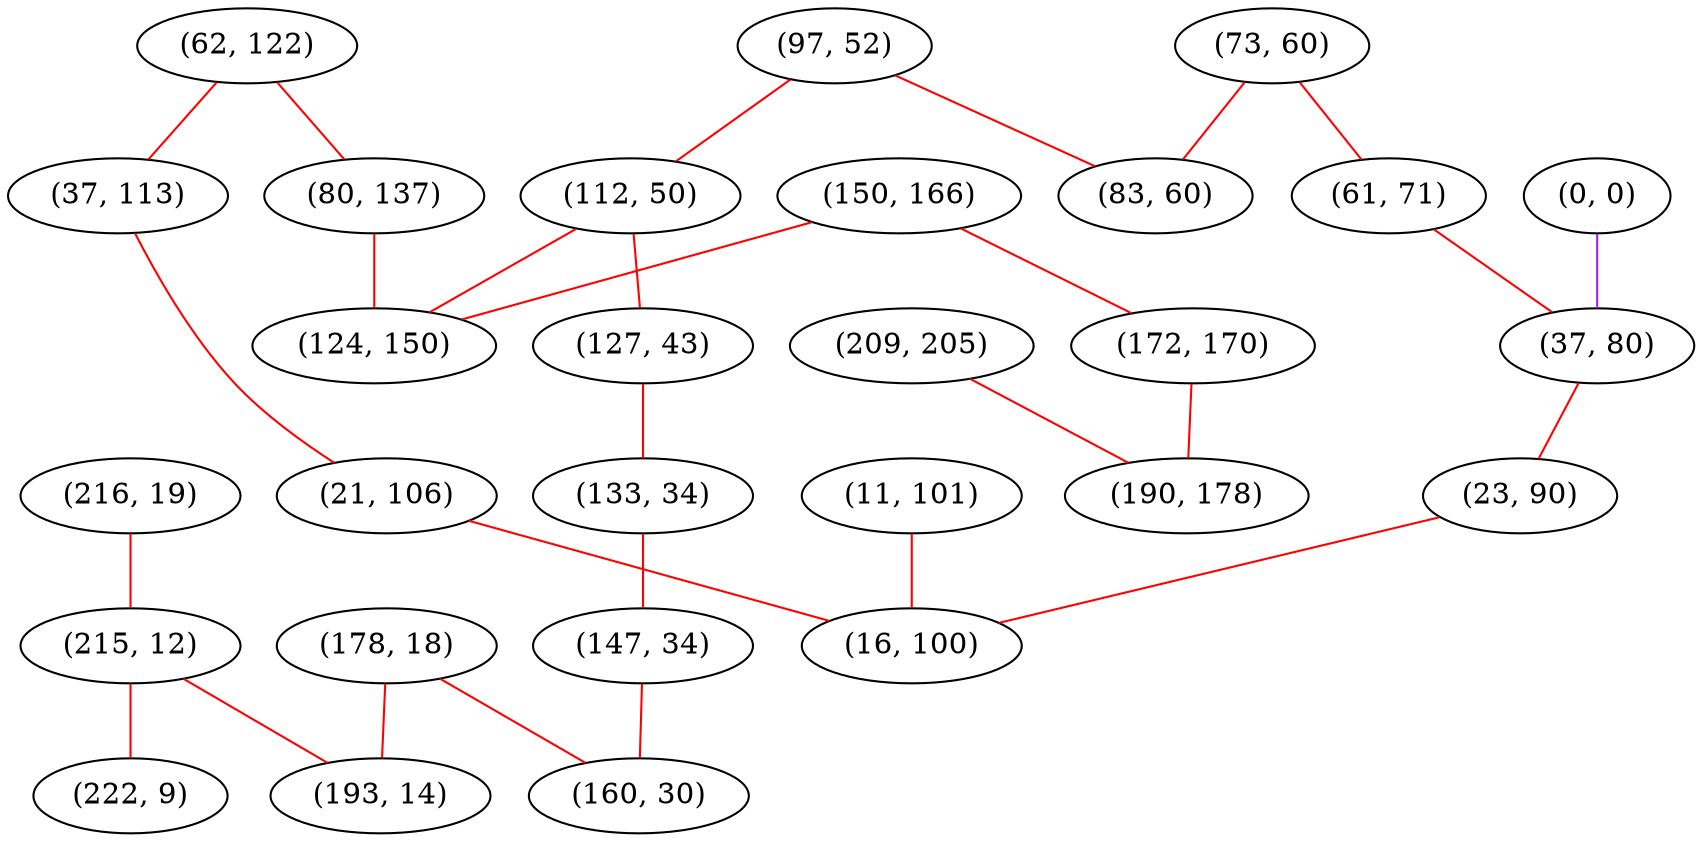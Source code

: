 graph "" {
"(216, 19)";
"(62, 122)";
"(11, 101)";
"(73, 60)";
"(178, 18)";
"(97, 52)";
"(61, 71)";
"(83, 60)";
"(150, 166)";
"(172, 170)";
"(112, 50)";
"(127, 43)";
"(0, 0)";
"(37, 80)";
"(80, 137)";
"(37, 113)";
"(21, 106)";
"(23, 90)";
"(215, 12)";
"(209, 205)";
"(190, 178)";
"(133, 34)";
"(16, 100)";
"(222, 9)";
"(193, 14)";
"(124, 150)";
"(147, 34)";
"(160, 30)";
"(216, 19)" -- "(215, 12)"  [color=red, key=0, weight=1];
"(62, 122)" -- "(80, 137)"  [color=red, key=0, weight=1];
"(62, 122)" -- "(37, 113)"  [color=red, key=0, weight=1];
"(11, 101)" -- "(16, 100)"  [color=red, key=0, weight=1];
"(73, 60)" -- "(61, 71)"  [color=red, key=0, weight=1];
"(73, 60)" -- "(83, 60)"  [color=red, key=0, weight=1];
"(178, 18)" -- "(160, 30)"  [color=red, key=0, weight=1];
"(178, 18)" -- "(193, 14)"  [color=red, key=0, weight=1];
"(97, 52)" -- "(83, 60)"  [color=red, key=0, weight=1];
"(97, 52)" -- "(112, 50)"  [color=red, key=0, weight=1];
"(61, 71)" -- "(37, 80)"  [color=red, key=0, weight=1];
"(150, 166)" -- "(172, 170)"  [color=red, key=0, weight=1];
"(150, 166)" -- "(124, 150)"  [color=red, key=0, weight=1];
"(172, 170)" -- "(190, 178)"  [color=red, key=0, weight=1];
"(112, 50)" -- "(127, 43)"  [color=red, key=0, weight=1];
"(112, 50)" -- "(124, 150)"  [color=red, key=0, weight=1];
"(127, 43)" -- "(133, 34)"  [color=red, key=0, weight=1];
"(0, 0)" -- "(37, 80)"  [color=purple, key=0, weight=4];
"(37, 80)" -- "(23, 90)"  [color=red, key=0, weight=1];
"(80, 137)" -- "(124, 150)"  [color=red, key=0, weight=1];
"(37, 113)" -- "(21, 106)"  [color=red, key=0, weight=1];
"(21, 106)" -- "(16, 100)"  [color=red, key=0, weight=1];
"(23, 90)" -- "(16, 100)"  [color=red, key=0, weight=1];
"(215, 12)" -- "(193, 14)"  [color=red, key=0, weight=1];
"(215, 12)" -- "(222, 9)"  [color=red, key=0, weight=1];
"(209, 205)" -- "(190, 178)"  [color=red, key=0, weight=1];
"(133, 34)" -- "(147, 34)"  [color=red, key=0, weight=1];
"(147, 34)" -- "(160, 30)"  [color=red, key=0, weight=1];
}
